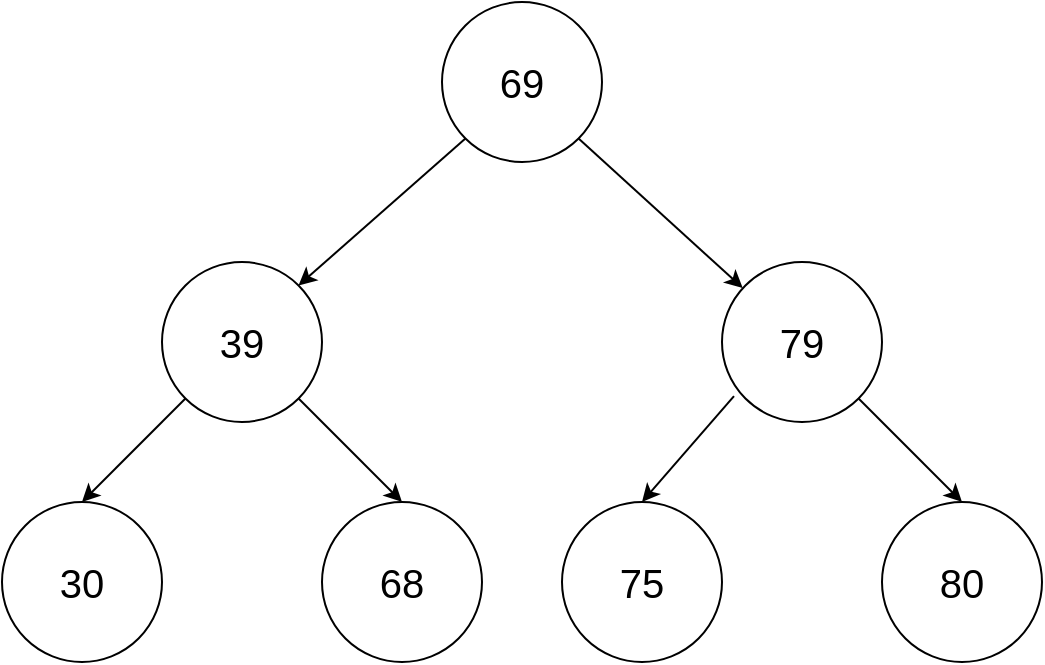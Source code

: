 <mxfile>
    <diagram id="KwU3ZsyRFUNbkyEj5yLy" name="Page-1">
        <mxGraphModel dx="1077" dy="613" grid="1" gridSize="10" guides="1" tooltips="1" connect="1" arrows="1" fold="1" page="1" pageScale="1" pageWidth="850" pageHeight="1100" math="0" shadow="0">
            <root>
                <mxCell id="0"/>
                <mxCell id="1" parent="0"/>
                <mxCell id="2" value="&lt;font style=&quot;font-size: 20px;&quot;&gt;69&lt;/font&gt;" style="ellipse;whiteSpace=wrap;html=1;aspect=fixed;" vertex="1" parent="1">
                    <mxGeometry x="380" y="270" width="80" height="80" as="geometry"/>
                </mxCell>
                <mxCell id="3" value="&lt;font style=&quot;font-size: 20px;&quot;&gt;39&lt;/font&gt;" style="ellipse;whiteSpace=wrap;html=1;aspect=fixed;" vertex="1" parent="1">
                    <mxGeometry x="240" y="400" width="80" height="80" as="geometry"/>
                </mxCell>
                <mxCell id="4" value="&lt;font style=&quot;font-size: 20px;&quot;&gt;79&lt;/font&gt;" style="ellipse;whiteSpace=wrap;html=1;aspect=fixed;" vertex="1" parent="1">
                    <mxGeometry x="520" y="400" width="80" height="80" as="geometry"/>
                </mxCell>
                <mxCell id="5" value="&lt;font style=&quot;font-size: 20px;&quot;&gt;30&lt;/font&gt;" style="ellipse;whiteSpace=wrap;html=1;aspect=fixed;" vertex="1" parent="1">
                    <mxGeometry x="160" y="520" width="80" height="80" as="geometry"/>
                </mxCell>
                <mxCell id="6" value="&lt;font style=&quot;font-size: 20px;&quot;&gt;68&lt;/font&gt;" style="ellipse;whiteSpace=wrap;html=1;aspect=fixed;" vertex="1" parent="1">
                    <mxGeometry x="320" y="520" width="80" height="80" as="geometry"/>
                </mxCell>
                <mxCell id="7" value="&lt;font style=&quot;font-size: 20px;&quot;&gt;75&lt;/font&gt;" style="ellipse;whiteSpace=wrap;html=1;aspect=fixed;" vertex="1" parent="1">
                    <mxGeometry x="440" y="520" width="80" height="80" as="geometry"/>
                </mxCell>
                <mxCell id="8" value="&lt;font style=&quot;font-size: 20px;&quot;&gt;80&lt;/font&gt;" style="ellipse;whiteSpace=wrap;html=1;aspect=fixed;" vertex="1" parent="1">
                    <mxGeometry x="600" y="520" width="80" height="80" as="geometry"/>
                </mxCell>
                <mxCell id="9" value="" style="endArrow=classic;html=1;entryX=1;entryY=0;entryDx=0;entryDy=0;exitX=0;exitY=1;exitDx=0;exitDy=0;" edge="1" parent="1" source="2" target="3">
                    <mxGeometry width="50" height="50" relative="1" as="geometry">
                        <mxPoint x="400" y="440" as="sourcePoint"/>
                        <mxPoint x="450" y="390" as="targetPoint"/>
                    </mxGeometry>
                </mxCell>
                <mxCell id="10" value="" style="endArrow=classic;html=1;exitX=1;exitY=1;exitDx=0;exitDy=0;" edge="1" parent="1" source="2" target="4">
                    <mxGeometry width="50" height="50" relative="1" as="geometry">
                        <mxPoint x="401.716" y="348.284" as="sourcePoint"/>
                        <mxPoint x="318.284" y="421.716" as="targetPoint"/>
                    </mxGeometry>
                </mxCell>
                <mxCell id="11" value="" style="endArrow=classic;html=1;entryX=0.5;entryY=0;entryDx=0;entryDy=0;exitX=0;exitY=1;exitDx=0;exitDy=0;" edge="1" parent="1" source="3" target="5">
                    <mxGeometry width="50" height="50" relative="1" as="geometry">
                        <mxPoint x="411.716" y="358.284" as="sourcePoint"/>
                        <mxPoint x="328.284" y="431.716" as="targetPoint"/>
                    </mxGeometry>
                </mxCell>
                <mxCell id="12" value="" style="endArrow=classic;html=1;entryX=0.5;entryY=0;entryDx=0;entryDy=0;" edge="1" parent="1" source="3" target="6">
                    <mxGeometry width="50" height="50" relative="1" as="geometry">
                        <mxPoint x="421.716" y="368.284" as="sourcePoint"/>
                        <mxPoint x="338.284" y="441.716" as="targetPoint"/>
                    </mxGeometry>
                </mxCell>
                <mxCell id="13" value="" style="endArrow=classic;html=1;entryX=0.5;entryY=0;entryDx=0;entryDy=0;exitX=0.075;exitY=0.838;exitDx=0;exitDy=0;exitPerimeter=0;" edge="1" parent="1" source="4" target="7">
                    <mxGeometry width="50" height="50" relative="1" as="geometry">
                        <mxPoint x="440.004" y="450.004" as="sourcePoint"/>
                        <mxPoint x="491.72" y="501.72" as="targetPoint"/>
                    </mxGeometry>
                </mxCell>
                <mxCell id="14" value="" style="endArrow=classic;html=1;entryX=0.5;entryY=0;entryDx=0;entryDy=0;exitX=1;exitY=1;exitDx=0;exitDy=0;" edge="1" parent="1" source="4" target="8">
                    <mxGeometry width="50" height="50" relative="1" as="geometry">
                        <mxPoint x="536" y="477.04" as="sourcePoint"/>
                        <mxPoint x="490" y="530" as="targetPoint"/>
                    </mxGeometry>
                </mxCell>
            </root>
        </mxGraphModel>
    </diagram>
</mxfile>